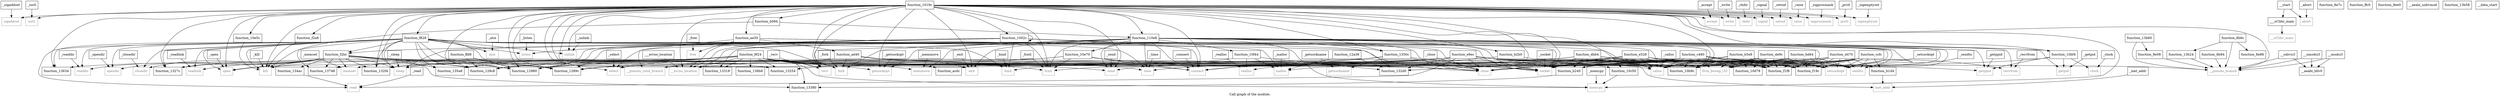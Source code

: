 digraph "Call graph of the module." {
  label="Call graph of the module.";
  node [shape=record];

  Node__realloc [label="{_realloc}"];
  Node__closedir [label="{_closedir}"];
  Node__fork [label="{_fork}"];
  Node____uClibc_main [label="{___uClibc_main}"];
  Node_function_dbb4 [label="{function_dbb4}"];
  Node_function_10f44 [label="{function_10f44}"];
  Node__sendto [label="{_sendto}"];
  Node___start [label="{__start}"];
  Node__sigprocmask [label="{_sigprocmask}"];
  Node__memset [label="{_memset}"];
  Node__getppid [label="{_getppid}"];
  Node__time [label="{_time}"];
  Node_function_128c8 [label="{function_128c8}"];
  Node__opendir [label="{_opendir}"];
  Node__getsockopt [label="{_getsockopt}"];
  Node_function_8f24 [label="{function_8f24}"];
  Node____errno_location [label="{___errno_location}"];
  Node__fcntl [label="{_fcntl}"];
  Node_function_acdc [label="{function_acdc}"];
  Node__getsockname [label="{_getsockname}"];
  Node_function_de9c [label="{function_de9c}"];
  Node_function_1289c [label="{function_1289c}"];
  Node_function_12980 [label="{function_12980}"];
  Node_function_ad40 [label="{function_ad40}"];
  Node__exit [label="{_exit}"];
  Node_function_1327c [label="{function_1327c}"];
  Node_function_e528 [label="{function_e528}"];
  Node_function_132d0 [label="{function_132d0}"];
  Node_function_ae30 [label="{function_ae30}"];
  Node_function_1019c [label="{function_1019c}"];
  Node__close [label="{_close}"];
  Node_function_8e08 [label="{function_8e08}"];
  Node_function_e9ec [label="{function_e9ec}"];
  Node_function_b084 [label="{function_b084}"];
  Node__atoi [label="{_atoi}"];
  Node_function_b1d4 [label="{function_b1d4}"];
  Node_function_f19c [label="{function_f19c}"];
  Node_function_10b9c [label="{function_10b9c}"];
  Node_function_b240 [label="{function_b240}"];
  Node_function_110e8 [label="{function_110e8}"];
  Node_function_f1f8 [label="{function_f1f8}"];
  Node_function_8e7c [label="{function_8e7c}"];
  Node_function_b2b0 [label="{function_b2b0}"];
  Node_function_10bf4 [label="{function_10bf4}"];
  Node__open [label="{_open}"];
  Node_function_f2a8 [label="{function_f2a8}"];
  Node__raise [label="{_raise}"];
  Node_function_b5e8 [label="{function_b5e8}"];
  Node_function_10c50 [label="{function_10c50}"];
  Node_function_f2bc [label="{function_f2bc}"];
  Node__clock [label="{_clock}"];
  Node_function_bd64 [label="{function_bd64}"];
  Node_function_10d78 [label="{function_10d78}"];
  Node_function_8e88 [label="{function_8e88}"];
  Node_function_f828 [label="{function_f828}"];
  Node_function_13254 [label="{function_13254}"];
  Node_function_10e5c [label="{function_10e5c}"];
  Node_function_12a38 [label="{function_12a38}"];
  Node_function_10e70 [label="{function_10e70}"];
  Node_function_c480 [label="{function_c480}"];
  Node_function_ffc0 [label="{function_ffc0}"];
  Node_sleep [color="gray50", fontcolor="gray50", label="{sleep}"];
  Node__setsid [label="{_setsid}"];
  Node__listen [label="{_listen}"];
  Node_function_ffd8 [label="{function_ffd8}"];
  Node_function_8ee0 [label="{function_8ee0}"];
  Node__free [label="{_free}"];
  Node_function_ccfc [label="{function_ccfc}"];
  Node_function_1002c [label="{function_1002c}"];
  Node_function_132f4 [label="{function_132f4}"];
  Node_function_134ac [label="{function_134ac}"];
  Node_function_1350c [label="{function_1350c}"];
  Node_function_136b8 [label="{function_136b8}"];
  Node_function_13748 [label="{function_13748}"];
  Node___udivsi3 [label="{__udivsi3}"];
  Node___aeabi_uidivmod [label="{__aeabi_uidivmod}"];
  Node_recvfrom [color="gray50", fontcolor="gray50", label="{recvfrom}"];
  Node_socket [color="gray50", fontcolor="gray50", label="{socket}"];
  Node_select [color="gray50", fontcolor="gray50", label="{select}"];
  Node_readdir [color="gray50", fontcolor="gray50", label="{readdir}"];
  Node_sigaddset [color="gray50", fontcolor="gray50", label="{sigaddset}"];
  Node___umodsi3 [label="{__umodsi3}"];
  Node___modsi3 [label="{__modsi3}"];
  Node___aeabi_ldiv0 [label="{__aeabi_ldiv0}"];
  Node_function_13b24 [label="{function_13b24}"];
  Node_function_13b58 [label="{function_13b58}"];
  Node_function_13b60 [label="{function_13b60}"];
  Node_ioctl [color="gray50", fontcolor="gray50", label="{ioctl}"];
  Node_function_135a8 [label="{function_135a8}"];
  Node_function_13634 [label="{function_13634}"];
  Node_function_13380 [label="{function_13380}"];
  Node_function_13318 [label="{function_13318}"];
  Node_send [color="gray50", fontcolor="gray50", label="{send}"];
  Node_abort [color="gray50", fontcolor="gray50", label="{abort}"];
  Node_accept [color="gray50", fontcolor="gray50", label="{accept}"];
  Node_calloc [color="gray50", fontcolor="gray50", label="{calloc}"];
  Node_write [color="gray50", fontcolor="gray50", label="{write}"];
  Node_kill [color="gray50", fontcolor="gray50", label="{kill}"];
  Node_bind [color="gray50", fontcolor="gray50", label="{bind}"];
  Node_inet_addr [color="gray50", fontcolor="gray50", label="{inet_addr}"];
  Node_chdir [color="gray50", fontcolor="gray50", label="{chdir}"];
  Node_setsockopt [color="gray50", fontcolor="gray50", label="{setsockopt}"];
  Node_signal [color="gray50", fontcolor="gray50", label="{signal}"];
  Node_read [color="gray50", fontcolor="gray50", label="{read}"];
  Node_unlink [color="gray50", fontcolor="gray50", label="{unlink}"];
  Node_sendto [color="gray50", fontcolor="gray50", label="{sendto}"];
  Node_realloc [color="gray50", fontcolor="gray50", label="{realloc}"];
  Node_listen [color="gray50", fontcolor="gray50", label="{listen}"];
  Node_fork [color="gray50", fontcolor="gray50", label="{fork}"];
  Node___uClibc_main [color="gray50", fontcolor="gray50", label="{__uClibc_main}"];
  Node_memset [color="gray50", fontcolor="gray50", label="{memset}"];
  Node_getppid [color="gray50", fontcolor="gray50", label="{getppid}"];
  Node_time [color="gray50", fontcolor="gray50", label="{time}"];
  Node_opendir [color="gray50", fontcolor="gray50", label="{opendir}"];
  Node_getsockopt [color="gray50", fontcolor="gray50", label="{getsockopt}"];
  Node___errno_location [color="gray50", fontcolor="gray50", label="{__errno_location}"];
  Node_exit [color="gray50", fontcolor="gray50", label="{exit}"];
  Node_atoi [color="gray50", fontcolor="gray50", label="{atoi}"];
  Node_open [color="gray50", fontcolor="gray50", label="{open}"];
  Node_clock [color="gray50", fontcolor="gray50", label="{clock}"];
  Node_setsid [color="gray50", fontcolor="gray50", label="{setsid}"];
  Node_closedir [color="gray50", fontcolor="gray50", label="{closedir}"];
  Node_fcntl [color="gray50", fontcolor="gray50", label="{fcntl}"];
  Node_close [color="gray50", fontcolor="gray50", label="{close}"];
  Node_raise [color="gray50", fontcolor="gray50", label="{raise}"];
  Node_free [color="gray50", fontcolor="gray50", label="{free}"];
  Node_sigprocmask [color="gray50", fontcolor="gray50", label="{sigprocmask}"];
  Node_getsockname [color="gray50", fontcolor="gray50", label="{getsockname}"];
  Node___data_start [label="{__data_start}"];
  Node_llvm_bswap_i32 [color="gray50", fontcolor="gray50", label="{llvm_bswap_i32}"];
  Node_prctl [color="gray50", fontcolor="gray50", label="{prctl}"];
  Node_memcpy [color="gray50", fontcolor="gray50", label="{memcpy}"];
  Node_readlink [color="gray50", fontcolor="gray50", label="{readlink}"];
  Node_malloc [color="gray50", fontcolor="gray50", label="{malloc}"];
  Node_recv [color="gray50", fontcolor="gray50", label="{recv}"];
  Node_connect [color="gray50", fontcolor="gray50", label="{connect}"];
  Node_sigemptyset [color="gray50", fontcolor="gray50", label="{sigemptyset}"];
  Node_memmove [color="gray50", fontcolor="gray50", label="{memmove}"];
  Node_getpid [color="gray50", fontcolor="gray50", label="{getpid}"];
  Node_function_d470 [label="{function_d470}"];
  Node___pseudo_branch [color="gray50", fontcolor="gray50", label="{__pseudo_branch}"];
  Node___pseudo_cond_branch [color="gray50", fontcolor="gray50", label="{__pseudo_cond_branch}"];
  Node_function_8b6c [label="{function_8b6c}"];
  Node_function_8b84 [label="{function_8b84}"];
  Node__ioctl [label="{_ioctl}"];
  Node__recv [label="{_recv}"];
  Node__connect [label="{_connect}"];
  Node__sigemptyset [label="{_sigemptyset}"];
  Node__memmove [label="{_memmove}"];
  Node__getpid [label="{_getpid}"];
  Node__prctl [label="{_prctl}"];
  Node__memcpy [label="{_memcpy}"];
  Node__readlink [label="{_readlink}"];
  Node__malloc [label="{_malloc}"];
  Node__sleep [label="{_sleep}"];
  Node__recvfrom [label="{_recvfrom}"];
  Node__socket [label="{_socket}"];
  Node__select [label="{_select}"];
  Node__readdir [label="{_readdir}"];
  Node__sigaddset [label="{_sigaddset}"];
  Node__send [label="{_send}"];
  Node__abort [label="{_abort}"];
  Node__accept [label="{_accept}"];
  Node__calloc [label="{_calloc}"];
  Node__write [label="{_write}"];
  Node__kill [label="{_kill}"];
  Node__bind [label="{_bind}"];
  Node__inet_addr [label="{_inet_addr}"];
  Node__chdir [label="{_chdir}"];
  Node__setsockopt [label="{_setsockopt}"];
  Node__signal [label="{_signal}"];
  Node__read [label="{_read}"];
  Node__unlink [label="{_unlink}"];
  Node__realloc -> Node_realloc;
  Node__closedir -> Node_closedir;
  Node__fork -> Node_fork;
  Node____uClibc_main -> Node___uClibc_main;
  Node_function_dbb4 -> Node_function_10b9c;
  Node_function_dbb4 -> Node_function_b240;
  Node_function_dbb4 -> Node_function_10d78;
  Node_function_dbb4 -> Node_socket;
  Node_function_dbb4 -> Node_send;
  Node_function_dbb4 -> Node_calloc;
  Node_function_dbb4 -> Node_bind;
  Node_function_dbb4 -> Node_llvm_bswap_i32;
  Node_function_dbb4 -> Node_connect;
  Node_function_10f44 -> Node_function_132d0;
  Node_function_10f44 -> Node_function_13254;
  Node_function_10f44 -> Node_realloc;
  Node_function_10f44 -> Node_malloc;
  Node__sendto -> Node_sendto;
  Node___start -> Node____uClibc_main;
  Node___start -> Node_abort;
  Node__sigprocmask -> Node_sigprocmask;
  Node__memset -> Node_memset;
  Node__getppid -> Node_getppid;
  Node__time -> Node_time;
  Node__opendir -> Node_opendir;
  Node__getsockopt -> Node_getsockopt;
  Node_function_8f24 -> Node_function_128c8;
  Node_function_8f24 -> Node_function_acdc;
  Node_function_8f24 -> Node_function_1289c;
  Node_function_8f24 -> Node_function_12980;
  Node_function_8f24 -> Node_function_1327c;
  Node_function_8f24 -> Node_function_10b9c;
  Node_function_8f24 -> Node_function_b240;
  Node_function_8f24 -> Node_function_13254;
  Node_function_8f24 -> Node_sleep;
  Node_function_8f24 -> Node_function_132f4;
  Node_function_8f24 -> Node_function_136b8;
  Node_function_8f24 -> Node_function_13748;
  Node_function_8f24 -> Node_socket;
  Node_function_8f24 -> Node_select;
  Node_function_8f24 -> Node_function_135a8;
  Node_function_8f24 -> Node_function_13634;
  Node_function_8f24 -> Node_function_13380;
  Node_function_8f24 -> Node_function_13318;
  Node_function_8f24 -> Node_send;
  Node_function_8f24 -> Node_calloc;
  Node_function_8f24 -> Node_setsockopt;
  Node_function_8f24 -> Node_memset;
  Node_function_8f24 -> Node_time;
  Node_function_8f24 -> Node_getsockopt;
  Node_function_8f24 -> Node___errno_location;
  Node_function_8f24 -> Node_fcntl;
  Node_function_8f24 -> Node_close;
  Node_function_8f24 -> Node_llvm_bswap_i32;
  Node_function_8f24 -> Node_memcpy;
  Node_function_8f24 -> Node_recv;
  Node_function_8f24 -> Node_connect;
  Node_function_8f24 -> Node_memmove;
  Node_function_8f24 -> Node___pseudo_cond_branch;
  Node____errno_location -> Node___errno_location;
  Node__fcntl -> Node_fcntl;
  Node__getsockname -> Node_getsockname;
  Node_function_de9c -> Node_function_f19c;
  Node_function_de9c -> Node_function_10b9c;
  Node_function_de9c -> Node_function_b240;
  Node_function_de9c -> Node_function_f1f8;
  Node_function_de9c -> Node_function_10d78;
  Node_function_de9c -> Node_socket;
  Node_function_de9c -> Node_calloc;
  Node_function_de9c -> Node_setsockopt;
  Node_function_de9c -> Node_sendto;
  Node_function_de9c -> Node_close;
  Node_function_de9c -> Node_llvm_bswap_i32;
  Node_function_ad40 -> Node_sleep;
  Node_function_ad40 -> Node_kill;
  Node_function_ad40 -> Node_fork;
  Node_function_ad40 -> Node_getppid;
  Node_function_ad40 -> Node_exit;
  Node_function_ad40 -> Node___pseudo_branch;
  Node__exit -> Node_exit;
  Node_function_e528 -> Node_function_1289c;
  Node_function_e528 -> Node_function_12980;
  Node_function_e528 -> Node_function_132d0;
  Node_function_e528 -> Node_function_f19c;
  Node_function_e528 -> Node_function_10b9c;
  Node_function_e528 -> Node_function_b240;
  Node_function_e528 -> Node_function_f1f8;
  Node_function_e528 -> Node_socket;
  Node_function_e528 -> Node_calloc;
  Node_function_e528 -> Node_setsockopt;
  Node_function_e528 -> Node_sendto;
  Node_function_e528 -> Node_close;
  Node_function_e528 -> Node_llvm_bswap_i32;
  Node_function_ae30 -> Node_function_ad40;
  Node_function_ae30 -> Node_function_132d0;
  Node_function_ae30 -> Node_calloc;
  Node_function_ae30 -> Node___errno_location;
  Node_function_ae30 -> Node_free;
  Node_function_ae30 -> Node___pseudo_cond_branch;
  Node_function_1019c -> Node_function_128c8;
  Node_function_1019c -> Node_function_1289c;
  Node_function_1019c -> Node_function_12980;
  Node_function_1019c -> Node_function_1327c;
  Node_function_1019c -> Node_function_ae30;
  Node_function_1019c -> Node_function_b084;
  Node_function_1019c -> Node_function_10b9c;
  Node_function_1019c -> Node_function_110e8;
  Node_function_1019c -> Node_function_b2b0;
  Node_function_1019c -> Node_function_10bf4;
  Node_function_1019c -> Node_function_f2a8;
  Node_function_1019c -> Node_function_10c50;
  Node_function_1019c -> Node_function_f828;
  Node_function_1019c -> Node_function_13254;
  Node_function_1019c -> Node_function_10e5c;
  Node_function_1019c -> Node_sleep;
  Node_function_1019c -> Node_function_1002c;
  Node_function_1019c -> Node_function_132f4;
  Node_function_1019c -> Node_function_1350c;
  Node_function_1019c -> Node_socket;
  Node_function_1019c -> Node_select;
  Node_function_1019c -> Node_sigaddset;
  Node_function_1019c -> Node_ioctl;
  Node_function_1019c -> Node_function_13634;
  Node_function_1019c -> Node_send;
  Node_function_1019c -> Node_accept;
  Node_function_1019c -> Node_write;
  Node_function_1019c -> Node_kill;
  Node_function_1019c -> Node_chdir;
  Node_function_1019c -> Node_signal;
  Node_function_1019c -> Node_unlink;
  Node_function_1019c -> Node_fork;
  Node_function_1019c -> Node_getsockopt;
  Node_function_1019c -> Node___errno_location;
  Node_function_1019c -> Node_exit;
  Node_function_1019c -> Node_open;
  Node_function_1019c -> Node_setsid;
  Node_function_1019c -> Node_fcntl;
  Node_function_1019c -> Node_close;
  Node_function_1019c -> Node_raise;
  Node_function_1019c -> Node_sigprocmask;
  Node_function_1019c -> Node_prctl;
  Node_function_1019c -> Node_memcpy;
  Node_function_1019c -> Node_recv;
  Node_function_1019c -> Node_connect;
  Node_function_1019c -> Node_sigemptyset;
  Node_function_1019c -> Node___pseudo_branch;
  Node_function_1019c -> Node___pseudo_cond_branch;
  Node__close -> Node_close;
  Node_function_8e08 -> Node___pseudo_branch;
  Node_function_e9ec -> Node_function_128c8;
  Node_function_e9ec -> Node_function_acdc;
  Node_function_e9ec -> Node_function_1289c;
  Node_function_e9ec -> Node_function_12980;
  Node_function_e9ec -> Node_function_132d0;
  Node_function_e9ec -> Node_function_f19c;
  Node_function_e9ec -> Node_function_10b9c;
  Node_function_e9ec -> Node_function_b240;
  Node_function_e9ec -> Node_function_f1f8;
  Node_function_e9ec -> Node_function_10c50;
  Node_function_e9ec -> Node_function_13254;
  Node_function_e9ec -> Node_socket;
  Node_function_e9ec -> Node_function_135a8;
  Node_function_e9ec -> Node_calloc;
  Node_function_e9ec -> Node_inet_addr;
  Node_function_e9ec -> Node_setsockopt;
  Node_function_e9ec -> Node_read;
  Node_function_e9ec -> Node_sendto;
  Node_function_e9ec -> Node_open;
  Node_function_e9ec -> Node_close;
  Node_function_b084 -> Node_function_110e8;
  Node_function_b084 -> Node_kill;
  Node__atoi -> Node_atoi;
  Node_function_b1d4 -> Node_inet_addr;
  Node_function_b240 -> Node_function_13380;
  Node_function_110e8 -> Node_function_10f44;
  Node_function_110e8 -> Node_function_128c8;
  Node_function_110e8 -> Node_function_1289c;
  Node_function_110e8 -> Node_function_12980;
  Node_function_110e8 -> Node_function_f19c;
  Node_function_110e8 -> Node_function_10b9c;
  Node_function_110e8 -> Node_function_f1f8;
  Node_function_110e8 -> Node_function_10bf4;
  Node_function_110e8 -> Node_function_10e70;
  Node_function_110e8 -> Node_function_1350c;
  Node_function_110e8 -> Node_recvfrom;
  Node_function_110e8 -> Node_socket;
  Node_function_110e8 -> Node_select;
  Node_function_110e8 -> Node_function_13318;
  Node_function_110e8 -> Node_send;
  Node_function_110e8 -> Node_calloc;
  Node_function_110e8 -> Node_setsockopt;
  Node_function_110e8 -> Node_sendto;
  Node_function_110e8 -> Node_fork;
  Node_function_110e8 -> Node_time;
  Node_function_110e8 -> Node_getsockopt;
  Node_function_110e8 -> Node___errno_location;
  Node_function_110e8 -> Node_exit;
  Node_function_110e8 -> Node_fcntl;
  Node_function_110e8 -> Node_close;
  Node_function_110e8 -> Node_llvm_bswap_i32;
  Node_function_110e8 -> Node_memcpy;
  Node_function_110e8 -> Node_recv;
  Node_function_110e8 -> Node_connect;
  Node_function_110e8 -> Node_memmove;
  Node_function_b2b0 -> Node_calloc;
  Node_function_b2b0 -> Node_realloc;
  Node_function_10bf4 -> Node_getppid;
  Node_function_10bf4 -> Node_time;
  Node_function_10bf4 -> Node_clock;
  Node_function_10bf4 -> Node_getpid;
  Node__open -> Node_open;
  Node_function_f2a8 -> Node_kill;
  Node__raise -> Node_raise;
  Node_function_b5e8 -> Node_function_132d0;
  Node_function_b5e8 -> Node_function_f19c;
  Node_function_b5e8 -> Node_function_10b9c;
  Node_function_b5e8 -> Node_function_b240;
  Node_function_b5e8 -> Node_function_f1f8;
  Node_function_b5e8 -> Node_function_10d78;
  Node_function_b5e8 -> Node_socket;
  Node_function_b5e8 -> Node_calloc;
  Node_function_b5e8 -> Node_setsockopt;
  Node_function_b5e8 -> Node_sendto;
  Node_function_b5e8 -> Node_close;
  Node_function_b5e8 -> Node_llvm_bswap_i32;
  Node_function_10c50 -> Node_memcpy;
  Node_function_f2bc -> Node_function_128c8;
  Node_function_f2bc -> Node_function_1289c;
  Node_function_f2bc -> Node_function_12980;
  Node_function_f2bc -> Node_function_1327c;
  Node_function_f2bc -> Node_function_13254;
  Node_function_f2bc -> Node_sleep;
  Node_function_f2bc -> Node_function_132f4;
  Node_function_f2bc -> Node_function_134ac;
  Node_function_f2bc -> Node_function_13748;
  Node_function_f2bc -> Node_readdir;
  Node_function_f2bc -> Node_function_135a8;
  Node_function_f2bc -> Node_function_13380;
  Node_function_f2bc -> Node_kill;
  Node_function_f2bc -> Node_memset;
  Node_function_f2bc -> Node_opendir;
  Node_function_f2bc -> Node_open;
  Node_function_f2bc -> Node_closedir;
  Node_function_f2bc -> Node_close;
  Node_function_f2bc -> Node_readlink;
  Node__clock -> Node_clock;
  Node_function_bd64 -> Node_function_f19c;
  Node_function_bd64 -> Node_function_10b9c;
  Node_function_bd64 -> Node_function_b240;
  Node_function_bd64 -> Node_function_f1f8;
  Node_function_bd64 -> Node_function_10d78;
  Node_function_bd64 -> Node_socket;
  Node_function_bd64 -> Node_calloc;
  Node_function_bd64 -> Node_setsockopt;
  Node_function_bd64 -> Node_sendto;
  Node_function_bd64 -> Node_close;
  Node_function_bd64 -> Node_llvm_bswap_i32;
  Node_function_f828 -> Node_function_128c8;
  Node_function_f828 -> Node_function_1289c;
  Node_function_f828 -> Node_function_12980;
  Node_function_f828 -> Node_function_1327c;
  Node_function_f828 -> Node_function_f2bc;
  Node_function_f828 -> Node_sleep;
  Node_function_f828 -> Node_function_132f4;
  Node_function_f828 -> Node_function_13748;
  Node_function_f828 -> Node_socket;
  Node_function_f828 -> Node_readdir;
  Node_function_f828 -> Node_function_135a8;
  Node_function_f828 -> Node_function_13634;
  Node_function_f828 -> Node_kill;
  Node_function_f828 -> Node_bind;
  Node_function_f828 -> Node_read;
  Node_function_f828 -> Node_unlink;
  Node_function_f828 -> Node_listen;
  Node_function_f828 -> Node_fork;
  Node_function_f828 -> Node_getppid;
  Node_function_f828 -> Node_time;
  Node_function_f828 -> Node_opendir;
  Node_function_f828 -> Node_atoi;
  Node_function_f828 -> Node_open;
  Node_function_f828 -> Node_closedir;
  Node_function_f828 -> Node_close;
  Node_function_f828 -> Node_readlink;
  Node_function_f828 -> Node_malloc;
  Node_function_f828 -> Node_getpid;
  Node_function_10e5c -> Node_kill;
  Node_function_12a38 -> Node_function_132d0;
  Node_function_12a38 -> Node_malloc;
  Node_function_10e70 -> Node_function_132f4;
  Node_function_10e70 -> Node_socket;
  Node_function_10e70 -> Node_fcntl;
  Node_function_10e70 -> Node_connect;
  Node_function_10e70 -> Node___pseudo_cond_branch;
  Node_function_c480 -> Node_function_f19c;
  Node_function_c480 -> Node_function_10b9c;
  Node_function_c480 -> Node_function_b240;
  Node_function_c480 -> Node_function_f1f8;
  Node_function_c480 -> Node_function_10d78;
  Node_function_c480 -> Node_recvfrom;
  Node_function_c480 -> Node_socket;
  Node_function_c480 -> Node_calloc;
  Node_function_c480 -> Node_setsockopt;
  Node_function_c480 -> Node_sendto;
  Node_function_c480 -> Node_time;
  Node_function_c480 -> Node_fcntl;
  Node_function_c480 -> Node_close;
  Node_function_c480 -> Node_llvm_bswap_i32;
  Node_function_c480 -> Node_malloc;
  Node_function_c480 -> Node_connect;
  Node__setsid -> Node_setsid;
  Node__listen -> Node_listen;
  Node_function_ffd8 -> Node_function_128c8;
  Node_function_ffd8 -> Node_function_1289c;
  Node_function_ffd8 -> Node_function_12980;
  Node__free -> Node_free;
  Node_function_ccfc -> Node_function_b1d4;
  Node_function_ccfc -> Node_function_f19c;
  Node_function_ccfc -> Node_function_10b9c;
  Node_function_ccfc -> Node_function_b240;
  Node_function_ccfc -> Node_function_f1f8;
  Node_function_ccfc -> Node_function_10d78;
  Node_function_ccfc -> Node_socket;
  Node_function_ccfc -> Node_calloc;
  Node_function_ccfc -> Node_setsockopt;
  Node_function_ccfc -> Node_sendto;
  Node_function_ccfc -> Node_close;
  Node_function_ccfc -> Node_llvm_bswap_i32;
  Node_function_1002c -> Node_function_f2bc;
  Node_function_1002c -> Node_sleep;
  Node_function_1002c -> Node_function_1002c;
  Node_function_1002c -> Node_socket;
  Node_function_1002c -> Node_bind;
  Node_function_1002c -> Node_setsockopt;
  Node_function_1002c -> Node_listen;
  Node_function_1002c -> Node___errno_location;
  Node_function_1002c -> Node_fcntl;
  Node_function_1002c -> Node_close;
  Node_function_1002c -> Node_connect;
  Node_function_134ac -> Node_read;
  Node_function_1350c -> Node_socket;
  Node_function_1350c -> Node___errno_location;
  Node_function_1350c -> Node_close;
  Node_function_1350c -> Node_getsockname;
  Node_function_1350c -> Node_connect;
  Node___udivsi3 -> Node___aeabi_ldiv0;
  Node___udivsi3 -> Node___pseudo_branch;
  Node___umodsi3 -> Node___aeabi_ldiv0;
  Node___umodsi3 -> Node___pseudo_branch;
  Node___modsi3 -> Node___aeabi_ldiv0;
  Node___modsi3 -> Node___pseudo_branch;
  Node_function_13b24 -> Node___pseudo_branch;
  Node_function_13b60 -> Node_function_8e08;
  Node_function_13b60 -> Node___pseudo_branch;
  Node_function_d470 -> Node_function_b1d4;
  Node_function_d470 -> Node_function_f19c;
  Node_function_d470 -> Node_function_10b9c;
  Node_function_d470 -> Node_function_b240;
  Node_function_d470 -> Node_function_f1f8;
  Node_function_d470 -> Node_socket;
  Node_function_d470 -> Node_calloc;
  Node_function_d470 -> Node_setsockopt;
  Node_function_d470 -> Node_sendto;
  Node_function_d470 -> Node_close;
  Node_function_d470 -> Node_llvm_bswap_i32;
  Node_function_8b6c -> Node_function_8e88;
  Node_function_8b6c -> Node_function_13b24;
  Node_function_8b6c -> Node___pseudo_branch;
  Node_function_8b84 -> Node___pseudo_branch;
  Node__ioctl -> Node_ioctl;
  Node__recv -> Node_recv;
  Node__connect -> Node_connect;
  Node__sigemptyset -> Node_sigemptyset;
  Node__memmove -> Node_memmove;
  Node__getpid -> Node_getpid;
  Node__prctl -> Node_prctl;
  Node__memcpy -> Node_memcpy;
  Node__readlink -> Node_readlink;
  Node__malloc -> Node_malloc;
  Node__sleep -> Node_sleep;
  Node__recvfrom -> Node_recvfrom;
  Node__socket -> Node_socket;
  Node__select -> Node_select;
  Node__readdir -> Node_readdir;
  Node__sigaddset -> Node_sigaddset;
  Node__send -> Node_send;
  Node__abort -> Node_abort;
  Node__accept -> Node_accept;
  Node__calloc -> Node_calloc;
  Node__write -> Node_write;
  Node__kill -> Node_kill;
  Node__bind -> Node_bind;
  Node__inet_addr -> Node_inet_addr;
  Node__chdir -> Node_chdir;
  Node__setsockopt -> Node_setsockopt;
  Node__signal -> Node_signal;
  Node__read -> Node_read;
  Node__unlink -> Node_unlink;
}
